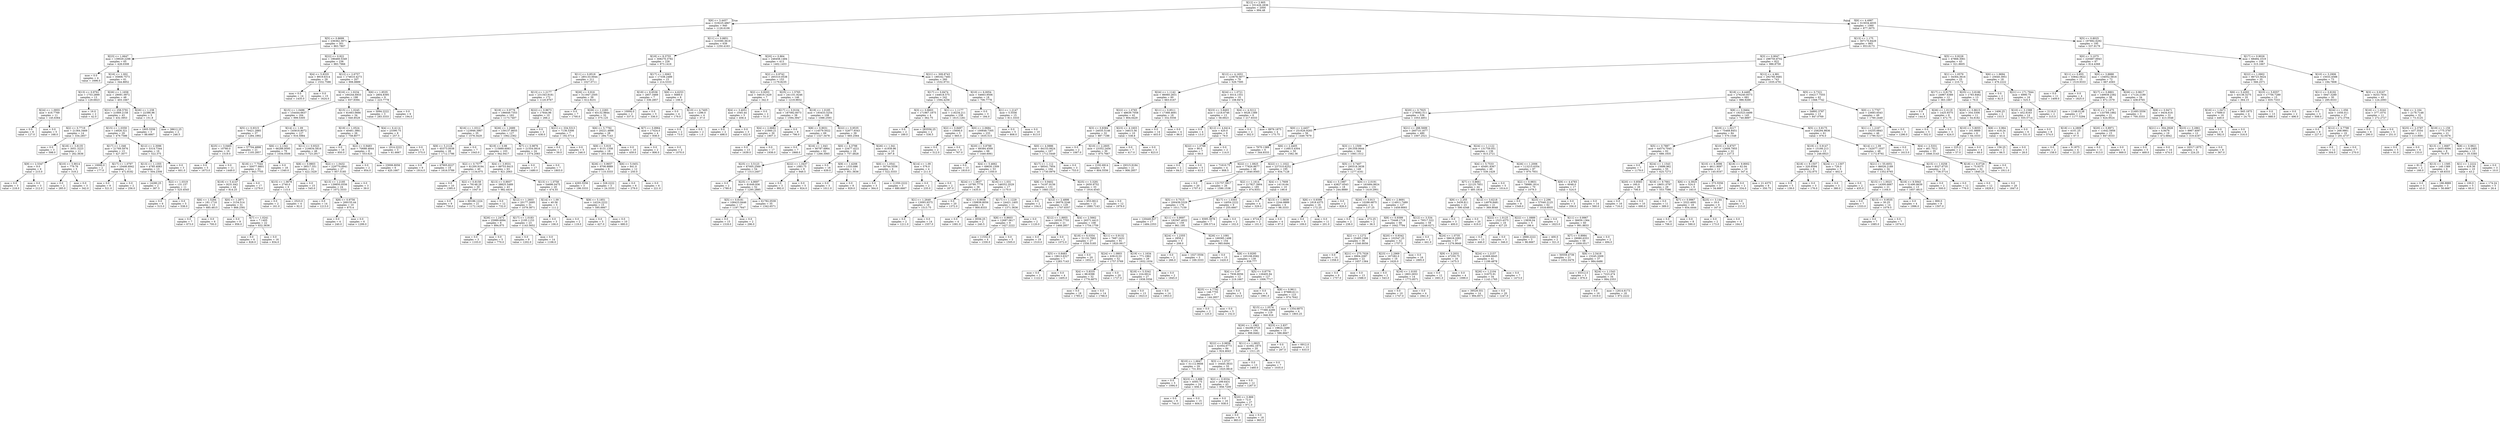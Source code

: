 digraph Tree {
node [shape=box] ;
0 [label="X[12] <= 2.905\nmse = 331426.2836\nsamples = 2000\nvalue = 994.48"] ;
1 [label="X[6] <= 3.4457\nmse = 319225.4867\nsamples = 940\nvalue = 1126.6106"] ;
0 -> 1 [labeldistance=2.5, labelangle=45, headlabel="True"] ;
2 [label="X[5] <= 0.8699\nmse = 236362.3971\nsamples = 301\nvalue = 863.7807"] ;
1 -> 2 ;
3 [label="X[23] <= 1.6647\nmse = 139029.2298\nsamples = 65\nvalue = 428.0308"] ;
2 -> 3 ;
4 [label="mse = 0.0\nsamples = 4\nvalue = 1696.0"] ;
3 -> 4 ;
5 [label="X[16] <= 1.002\nmse = 35806.7573\nsamples = 61\nvalue = 344.8852"] ;
3 -> 5 ;
6 [label="X[13] <= 0.9761\nmse = 1753.2899\nsamples = 13\nvalue = 129.6923"] ;
5 -> 6 ;
7 [label="X[24] <= 1.0955\nmse = 416.7769\nsamples = 11\nvalue = 145.6364"] ;
6 -> 7 ;
8 [label="mse = 0.0\nsamples = 6\nvalue = 127.0"] ;
7 -> 8 ;
9 [label="mse = 0.0\nsamples = 5\nvalue = 168.0"] ;
7 -> 9 ;
10 [label="mse = 16.0\nsamples = 2\nvalue = 42.0"] ;
6 -> 10 ;
11 [label="X[26] <= 1.1658\nmse = 29091.0972\nsamples = 48\nvalue = 403.1667"] ;
5 -> 11 ;
12 [label="X[21] <= 258.5781\nmse = 21669.2158\nsamples = 43\nvalue = 432.3953"] ;
11 -> 12 ;
13 [label="X[2] <= 0.7719\nmse = 21364.3469\nsamples = 14\nvalue = 334.2857"] ;
12 -> 13 ;
14 [label="mse = 0.0\nsamples = 3\nvalue = 598.0"] ;
13 -> 14 ;
15 [label="X[18] <= 3.8135\nmse = 3051.3223\nsamples = 11\nvalue = 262.3636"] ;
13 -> 15 ;
16 [label="X[9] <= 2.5347\nmse = 9.0\nsamples = 6\nvalue = 215.0"] ;
15 -> 16 ;
17 [label="mse = 0.0\nsamples = 3\nvalue = 218.0"] ;
16 -> 17 ;
18 [label="mse = 0.0\nsamples = 3\nvalue = 212.0"] ;
16 -> 18 ;
19 [label="X[10] <= 5.9014\nmse = 779.76\nsamples = 5\nvalue = 319.2"] ;
15 -> 19 ;
20 [label="mse = 0.0\nsamples = 2\nvalue = 285.0"] ;
19 -> 20 ;
21 [label="mse = 0.0\nsamples = 3\nvalue = 342.0"] ;
19 -> 21 ;
22 [label="X[15] <= 1.0359\nmse = 14926.321\nsamples = 29\nvalue = 479.7586"] ;
12 -> 22 ;
23 [label="X[17] <= 1.046\nmse = 21769.5976\nsamples = 13\nvalue = 427.3077"] ;
22 -> 23 ;
24 [label="mse = 10000.0\nsamples = 2\nvalue = 177.0"] ;
23 -> 24 ;
25 [label="X[17] <= 1.0797\nmse = 10446.6942\nsamples = 11\nvalue = 472.8182"] ;
23 -> 25 ;
26 [label="mse = 0.0\nsamples = 9\nvalue = 521.0"] ;
25 -> 26 ;
27 [label="mse = 0.0\nsamples = 2\nvalue = 256.0"] ;
25 -> 27 ;
28 [label="X[12] <= 2.3096\nmse = 5314.7344\nsamples = 16\nvalue = 522.375"] ;
22 -> 28 ;
29 [label="X[13] <= 1.1355\nmse = 4785.4083\nsamples = 13\nvalue = 504.2308"] ;
28 -> 29 ;
30 [label="mse = 14280.25\nsamples = 2\nvalue = 387.5"] ;
29 -> 30 ;
31 [label="X[2] <= 1.0319\nmse = 131.157\nsamples = 11\nvalue = 525.4545"] ;
29 -> 31 ;
32 [label="mse = 0.0\nsamples = 6\nvalue = 515.0"] ;
31 -> 32 ;
33 [label="mse = 0.0\nsamples = 5\nvalue = 538.0"] ;
31 -> 33 ;
34 [label="mse = 0.0\nsamples = 3\nvalue = 601.0"] ;
28 -> 34 ;
35 [label="X[26] <= 1.238\nmse = 22386.96\nsamples = 5\nvalue = 151.8"] ;
11 -> 35 ;
36 [label="mse = 1605.5556\nsamples = 3\nvalue = 88.6667"] ;
35 -> 36 ;
37 [label="mse = 38612.25\nsamples = 2\nvalue = 246.5"] ;
35 -> 37 ;
38 [label="X[22] <= 0.922\nmse = 196469.5349\nsamples = 236\nvalue = 983.7966"] ;
2 -> 38 ;
39 [label="X[4] <= 5.8335\nmse = 8919.6314\nsamples = 29\nvalue = 1532.7586"] ;
38 -> 39 ;
40 [label="mse = 0.0\nsamples = 14\nvalue = 1435.0"] ;
39 -> 40 ;
41 [label="mse = 0.0\nsamples = 15\nvalue = 1624.0"] ;
39 -> 41 ;
42 [label="X[12] <= 2.6757\nmse = 174610.4273\nsamples = 207\nvalue = 906.8889"] ;
38 -> 42 ;
43 [label="X[16] <= 1.0234\nmse = 160244.6933\nsamples = 198\nvalue = 937.9394"] ;
42 -> 43 ;
44 [label="X[15] <= 1.0496\nmse = 154444.6637\nsamples = 164\nvalue = 999.5305"] ;
43 -> 44 ;
45 [label="X[5] <= 0.9315\nmse = 79421.2885\nsamples = 37\nvalue = 1284.1892"] ;
44 -> 45 ;
46 [label="X[25] <= 3.0465\nmse = 10780.0\nsamples = 16\nvalue = 1519.0"] ;
45 -> 46 ;
47 [label="mse = 0.0\nsamples = 5\nvalue = 1673.0"] ;
46 -> 47 ;
48 [label="mse = 0.0\nsamples = 11\nvalue = 1449.0"] ;
46 -> 48 ;
49 [label="mse = 57704.4898\nsamples = 21\nvalue = 1105.2857"] ;
45 -> 49 ;
50 [label="X[14] <= 1.09\nmse = 145816.8072\nsamples = 127\nvalue = 916.5984"] ;
44 -> 50 ;
51 [label="X[6] <= 2.1341\nmse = 66288.9595\nsamples = 79\nvalue = 1034.0506"] ;
50 -> 51 ;
52 [label="X[18] <= 7.7544\nmse = 50077.9801\nsamples = 61\nvalue = 943.7705"] ;
51 -> 52 ;
53 [label="X[18] <= 5.4147\nmse = 9231.642\nsamples = 44\nvalue = 814.25"] ;
52 -> 53 ;
54 [label="X[6] <= 1.5284\nmse = 181.1716\nsamples = 13\nvalue = 685.4615"] ;
53 -> 54 ;
55 [label="mse = 0.0\nsamples = 7\nvalue = 673.0"] ;
54 -> 55 ;
56 [label="mse = 0.0\nsamples = 6\nvalue = 700.0"] ;
54 -> 56 ;
57 [label="X[0] <= 1.2871\nmse = 3154.514\nsamples = 31\nvalue = 868.2581"] ;
53 -> 57 ;
58 [label="mse = 0.0\nsamples = 9\nvalue = 956.0"] ;
57 -> 58 ;
59 [label="X[7] <= 1.0241\nmse = 7.1405\nsamples = 22\nvalue = 832.3636"] ;
57 -> 59 ;
60 [label="mse = 0.0\nsamples = 6\nvalue = 828.0"] ;
59 -> 60 ;
61 [label="mse = 0.0\nsamples = 16\nvalue = 834.0"] ;
59 -> 61 ;
62 [label="mse = 0.0\nsamples = 17\nvalue = 1279.0"] ;
52 -> 62 ;
63 [label="mse = 0.0\nsamples = 18\nvalue = 1340.0"] ;
51 -> 63 ;
64 [label="X[11] <= 0.9323\nmse = 216634.5816\nsamples = 48\nvalue = 723.2917"] ;
50 -> 64 ;
65 [label="X[8] <= 0.9803\nmse = 38517.551\nsamples = 21\nvalue = 422.1429"] ;
64 -> 65 ;
66 [label="X[15] <= 1.0678\nmse = 2740.0\nsamples = 6\nvalue = 115.0"] ;
65 -> 66 ;
67 [label="mse = 0.0\nsamples = 2\nvalue = 161.0"] ;
66 -> 67 ;
68 [label="mse = 2523.0\nsamples = 4\nvalue = 92.0"] ;
66 -> 68 ;
69 [label="mse = 0.0\nsamples = 15\nvalue = 545.0"] ;
65 -> 69 ;
70 [label="X[2] <= 1.0432\nmse = 229770.6941\nsamples = 27\nvalue = 957.5185"] ;
64 -> 70 ;
71 [label="X[13] <= 1.2185\nmse = 139850.0556\nsamples = 24\nvalue = 1072.3333"] ;
70 -> 71 ;
72 [label="mse = 0.0\nsamples = 14\nvalue = 1213.0"] ;
71 -> 72 ;
73 [label="X[8] <= 0.9756\nmse = 269155.44\nsamples = 10\nvalue = 875.4"] ;
71 -> 73 ;
74 [label="mse = 0.0\nsamples = 4\nvalue = 240.0"] ;
73 -> 74 ;
75 [label="mse = 0.0\nsamples = 6\nvalue = 1299.0"] ;
73 -> 75 ;
76 [label="mse = 0.0\nsamples = 3\nvalue = 39.0"] ;
70 -> 76 ;
77 [label="X[15] <= 1.0245\nmse = 81663.0666\nsamples = 34\nvalue = 640.8529"] ;
43 -> 77 ;
78 [label="X[19] <= 1.0524\nmse = 40461.3861\nsamples = 26\nvalue = 758.8077"] ;
77 -> 78 ;
79 [label="mse = 0.0\nsamples = 18\nvalue = 850.0"] ;
78 -> 79 ;
80 [label="X[2] <= 0.9483\nmse = 70688.4844\nsamples = 8\nvalue = 553.625"] ;
78 -> 80 ;
81 [label="mse = 0.0\nsamples = 2\nvalue = 954.0"] ;
80 -> 81 ;
82 [label="mse = 23006.8056\nsamples = 6\nvalue = 420.1667"] ;
80 -> 82 ;
83 [label="X[4] <= 6.4114\nmse = 23390.75\nsamples = 8\nvalue = 257.5"] ;
77 -> 83 ;
84 [label="mse = 1014.2222\nsamples = 3\nvalue = 61.6667"] ;
83 -> 84 ;
85 [label="mse = 0.0\nsamples = 5\nvalue = 375.0"] ;
83 -> 85 ;
86 [label="X[6] <= 1.8535\nmse = 2804.8395\nsamples = 9\nvalue = 223.7778"] ;
42 -> 86 ;
87 [label="mse = 3094.2222\nsamples = 3\nvalue = 283.3333"] ;
86 -> 87 ;
88 [label="mse = 0.0\nsamples = 6\nvalue = 194.0"] ;
86 -> 88 ;
89 [label="X[11] <= 0.8851\nmse = 310390.3619\nsamples = 639\nvalue = 1250.4163"] ;
1 -> 89 ;
90 [label="X[18] <= 8.3755\nmse = 308270.3782\nsamples = 226\nvalue = 973.1416"] ;
89 -> 90 ;
91 [label="X[11] <= 0.8518\nmse = 285133.0044\nsamples = 211\nvalue = 1027.0711"] ;
90 -> 91 ;
92 [label="X[13] <= 1.2177\nmse = 231343.9181\nsamples = 172\nvalue = 1120.9767"] ;
91 -> 92 ;
93 [label="X[19] <= 0.9776\nmse = 196649.7353\nsamples = 162\nvalue = 1173.7407"] ;
92 -> 93 ;
94 [label="X[16] <= 1.0312\nmse = 123946.3967\nsamples = 35\nvalue = 1578.3429"] ;
93 -> 94 ;
95 [label="X[9] <= 5.2124\nmse = 65373.0038\nsamples = 28\nvalue = 1712.1786"] ;
94 -> 95 ;
96 [label="mse = 0.0\nsamples = 9\nvalue = 1914.0"] ;
95 -> 96 ;
97 [label="mse = 67905.8227\nsamples = 19\nvalue = 1616.5789"] ;
95 -> 97 ;
98 [label="mse = 0.0\nsamples = 7\nvalue = 1043.0"] ;
94 -> 98 ;
99 [label="X[26] <= 1.2689\nmse = 159137.8655\nsamples = 127\nvalue = 1062.2362"] ;
93 -> 99 ;
100 [label="X[19] <= 0.98\nmse = 115889.6083\nsamples = 103\nvalue = 942.9417"] ;
99 -> 100 ;
101 [label="X[2] <= 0.7577\nmse = 81200.9194\nsamples = 40\nvalue = 1134.675"] ;
100 -> 101 ;
102 [label="mse = 0.0\nsamples = 10\nvalue = 1395.0"] ;
101 -> 102 ;
103 [label="X[2] <= 0.8158\nmse = 78148.29\nsamples = 30\nvalue = 1047.9"] ;
101 -> 103 ;
104 [label="mse = 0.0\nsamples = 9\nvalue = 758.0"] ;
103 -> 104 ;
105 [label="mse = 60186.1224\nsamples = 21\nvalue = 1172.1429"] ;
103 -> 105 ;
106 [label="X[4] <= 3.9531\nmse = 99753.9415\nsamples = 63\nvalue = 821.2063"] ;
100 -> 106 ;
107 [label="X[13] <= 0.8937\nmse = 38825.5489\nsamples = 43\nvalue = 982.4419"] ;
106 -> 107 ;
108 [label="mse = 0.0\nsamples = 12\nvalue = 732.0"] ;
107 -> 108 ;
109 [label="X[12] <= 1.2603\nmse = 20177.2695\nsamples = 31\nvalue = 1079.3871"] ;
107 -> 109 ;
110 [label="X[26] <= 1.2472\nmse = 25989.6094\nsamples = 8\nvalue = 894.875"] ;
109 -> 110 ;
111 [label="mse = 0.0\nsamples = 3\nvalue = 1103.0"] ;
110 -> 111 ;
112 [label="mse = 0.0\nsamples = 5\nvalue = 770.0"] ;
110 -> 112 ;
113 [label="X[17] <= 1.0183\nmse = 2195.1153\nsamples = 23\nvalue = 1143.5652"] ;
109 -> 113 ;
114 [label="mse = 0.0\nsamples = 9\nvalue = 1202.0"] ;
113 -> 114 ;
115 [label="mse = 0.0\nsamples = 14\nvalue = 1106.0"] ;
113 -> 115 ;
116 [label="X[13] <= 1.0758\nmse = 54686.0475\nsamples = 20\nvalue = 474.55"] ;
106 -> 116 ;
117 [label="X[14] <= 1.09\nmse = 40.56\nsamples = 5\nvalue = 111.2"] ;
116 -> 117 ;
118 [label="mse = 0.0\nsamples = 3\nvalue = 106.0"] ;
117 -> 118 ;
119 [label="mse = 0.0\nsamples = 2\nvalue = 119.0"] ;
117 -> 119 ;
120 [label="X[9] <= 5.1851\nmse = 14224.2222\nsamples = 15\nvalue = 595.6667"] ;
116 -> 120 ;
121 [label="mse = 0.0\nsamples = 5\nvalue = 427.0"] ;
120 -> 121 ;
122 [label="mse = 0.0\nsamples = 10\nvalue = 680.0"] ;
120 -> 122 ;
123 [label="X[7] <= 0.9876\nmse = 21554.0816\nsamples = 24\nvalue = 1574.2083"] ;
99 -> 123 ;
124 [label="mse = 0.0\nsamples = 17\nvalue = 1480.0"] ;
123 -> 124 ;
125 [label="mse = 0.0\nsamples = 7\nvalue = 1803.0"] ;
123 -> 125 ;
126 [label="X[22] <= 0.9673\nmse = 17644.96\nsamples = 10\nvalue = 266.2"] ;
92 -> 126 ;
127 [label="mse = 0.0\nsamples = 3\nvalue = 438.0"] ;
126 -> 127 ;
128 [label="X[21] <= 334.5313\nmse = 7136.5306\nsamples = 7\nvalue = 192.5714"] ;
126 -> 128 ;
129 [label="mse = 0.0\nsamples = 2\nvalue = 59.0"] ;
128 -> 129 ;
130 [label="mse = 0.0\nsamples = 5\nvalue = 246.0"] ;
128 -> 130 ;
131 [label="X[26] <= 0.916\nmse = 311947.2505\nsamples = 39\nvalue = 612.9231"] ;
91 -> 131 ;
132 [label="mse = 0.0\nsamples = 7\nvalue = 1700.0"] ;
131 -> 132 ;
133 [label="X[26] <= 1.2283\nmse = 65132.9844\nsamples = 32\nvalue = 375.125"] ;
131 -> 133 ;
134 [label="X[6] <= 5.7792\nmse = 20221.4898\nsamples = 28\nvalue = 294.7143"] ;
133 -> 134 ;
135 [label="X[9] <= 5.919\nmse = 8131.1358\nsamples = 18\nvalue = 203.4444"] ;
134 -> 135 ;
136 [label="X[26] <= 0.9657\nmse = 9706.8889\nsamples = 6\nvalue = 110.3333"] ;
135 -> 136 ;
137 [label="mse = 4293.5556\nsamples = 3\nvalue = 196.3333"] ;
136 -> 137 ;
138 [label="mse = 328.2222\nsamples = 3\nvalue = 24.3333"] ;
136 -> 138 ;
139 [label="X[6] <= 5.0451\nmse = 841.0\nsamples = 12\nvalue = 250.0"] ;
135 -> 139 ;
140 [label="mse = 0.0\nsamples = 6\nvalue = 279.0"] ;
139 -> 140 ;
141 [label="mse = 0.0\nsamples = 6\nvalue = 221.0"] ;
139 -> 141 ;
142 [label="mse = 0.0\nsamples = 10\nvalue = 459.0"] ;
134 -> 142 ;
143 [label="X[7] <= 0.8964\nmse = 17424.0\nsamples = 4\nvalue = 938.0"] ;
133 -> 143 ;
144 [label="mse = 0.0\nsamples = 2\nvalue = 806.0"] ;
143 -> 144 ;
145 [label="mse = 0.0\nsamples = 2\nvalue = 1070.0"] ;
143 -> 145 ;
146 [label="X[17] <= 1.0063\nmse = 17338.2489\nsamples = 15\nvalue = 214.5333"] ;
90 -> 146 ;
147 [label="X[18] <= 8.6536\nmse = 2857.3469\nsamples = 7\nvalue = 336.2857"] ;
146 -> 147 ;
148 [label="mse = 10000.0\nsamples = 2\nvalue = 337.0"] ;
147 -> 148 ;
149 [label="mse = 0.0\nsamples = 5\nvalue = 336.0"] ;
147 -> 149 ;
150 [label="X[6] <= 4.6253\nmse = 5689.0\nsamples = 8\nvalue = 108.0"] ;
146 -> 150 ;
151 [label="mse = 0.0\nsamples = 4\nvalue = 179.0"] ;
150 -> 151 ;
152 [label="X[10] <= 4.7405\nmse = 1296.0\nsamples = 4\nvalue = 37.0"] ;
150 -> 152 ;
153 [label="mse = 0.0\nsamples = 2\nvalue = 73.0"] ;
152 -> 153 ;
154 [label="mse = 0.0\nsamples = 2\nvalue = 1.0"] ;
152 -> 154 ;
155 [label="X[20] <= 0.864\nmse = 246458.1484\nsamples = 413\nvalue = 1402.1453"] ;
89 -> 155 ;
156 [label="X[2] <= 0.9742\nmse = 265310.0538\nsamples = 153\nvalue = 1179.8235"] ;
155 -> 156 ;
157 [label="X[2] <= 0.9203\nmse = 34619.1429\nsamples = 7\nvalue = 342.0"] ;
156 -> 157 ;
158 [label="X[4] <= 3.4051\nmse = 1045.44\nsamples = 5\nvalue = 458.4"] ;
157 -> 158 ;
159 [label="mse = 0.0\nsamples = 2\nvalue = 498.0"] ;
158 -> 159 ;
160 [label="mse = 0.0\nsamples = 3\nvalue = 432.0"] ;
158 -> 160 ;
161 [label="mse = 0.0\nsamples = 2\nvalue = 51.0"] ;
157 -> 161 ;
162 [label="X[25] <= 1.5765\nmse = 241101.9246\nsamples = 146\nvalue = 1219.9932"] ;
156 -> 162 ;
163 [label="X[17] <= 0.9104\nmse = 187082.6073\nsamples = 38\nvalue = 1594.3947"] ;
162 -> 163 ;
164 [label="X[4] <= 2.6682\nmse = 21660.21\nsamples = 30\nvalue = 1807.3"] ;
163 -> 164 ;
165 [label="mse = 0.0\nsamples = 13\nvalue = 1639.0"] ;
164 -> 165 ;
166 [label="mse = 0.0\nsamples = 17\nvalue = 1936.0"] ;
164 -> 166 ;
167 [label="mse = 0.0\nsamples = 8\nvalue = 796.0"] ;
163 -> 167 ;
168 [label="X[19] <= 1.0185\nmse = 193433.5254\nsamples = 108\nvalue = 1088.2593"] ;
162 -> 168 ;
169 [label="X[8] <= 0.9031\nmse = 114579.5022\nsamples = 69\nvalue = 1327.3478"] ;
168 -> 169 ;
170 [label="mse = 0.0\nsamples = 7\nvalue = 1868.0"] ;
169 -> 170 ;
171 [label="X[16] <= 1.043\nmse = 90787.6964\nsamples = 62\nvalue = 1266.3065"] ;
169 -> 171 ;
172 [label="X[25] <= 3.5123\nmse = 87005.2569\nsamples = 54\nvalue = 1313.2407"] ;
171 -> 172 ;
173 [label="mse = 0.0\nsamples = 2\nvalue = 1780.0"] ;
172 -> 173 ;
174 [label="X[25] <= 4.8697\nmse = 81649.936\nsamples = 52\nvalue = 1295.2885"] ;
172 -> 174 ;
175 [label="X[5] <= 0.8181\nmse = 108423.9446\nsamples = 17\nvalue = 1197.7647"] ;
174 -> 175 ;
176 [label="mse = 0.0\nsamples = 15\nvalue = 1318.0"] ;
175 -> 176 ;
177 [label="mse = 0.0\nsamples = 2\nvalue = 296.0"] ;
175 -> 177 ;
178 [label="mse = 61782.0539\nsamples = 35\nvalue = 1342.6571"] ;
174 -> 178 ;
179 [label="X[22] <= 1.0437\nmse = 1083.75\nsamples = 8\nvalue = 949.5"] ;
171 -> 179 ;
180 [label="mse = 0.0\nsamples = 3\nvalue = 992.0"] ;
179 -> 180 ;
181 [label="mse = 0.0\nsamples = 5\nvalue = 924.0"] ;
179 -> 181 ;
182 [label="X[22] <= 0.9535\nmse = 52877.9343\nsamples = 39\nvalue = 665.2564"] ;
168 -> 182 ;
183 [label="X[0] <= 4.3798\nmse = 23477.4221\nsamples = 29\nvalue = 757.4828"] ;
182 -> 183 ;
184 [label="mse = 0.0\nsamples = 18\nvalue = 639.0"] ;
183 -> 184 ;
185 [label="X[9] <= 1.4208\nmse = 1333.686\nsamples = 11\nvalue = 951.3636"] ;
183 -> 185 ;
186 [label="mse = 0.0\nsamples = 3\nvalue = 1011.0"] ;
185 -> 186 ;
187 [label="mse = 0.0\nsamples = 8\nvalue = 929.0"] ;
185 -> 187 ;
188 [label="X[26] <= 1.041\nmse = 41939.96\nsamples = 10\nvalue = 397.8"] ;
182 -> 188 ;
189 [label="X[0] <= 1.0541\nmse = 30744.5556\nsamples = 6\nvalue = 522.3333"] ;
188 -> 189 ;
190 [label="mse = 0.0\nsamples = 3\nvalue = 364.0"] ;
189 -> 190 ;
191 [label="mse = 11350.2222\nsamples = 3\nvalue = 680.6667"] ;
189 -> 191 ;
192 [label="X[14] <= 1.09\nmse = 576.0\nsamples = 4\nvalue = 211.0"] ;
188 -> 192 ;
193 [label="mse = 0.0\nsamples = 2\nvalue = 235.0"] ;
192 -> 193 ;
194 [label="mse = 0.0\nsamples = 2\nvalue = 187.0"] ;
192 -> 194 ;
195 [label="X[21] <= 309.8743\nmse = 189162.7493\nsamples = 260\nvalue = 1532.9731"] ;
155 -> 195 ;
196 [label="X[17] <= 0.8474\nmse = 144618.575\nsamples = 242\nvalue = 1594.4256"] ;
195 -> 196 ;
197 [label="X[3] <= 0.8603\nmse = 171967.1875\nsamples = 4\nvalue = 362.75"] ;
196 -> 197 ;
198 [label="mse = 0.0\nsamples = 2\nvalue = 189.0"] ;
197 -> 198 ;
199 [label="mse = 283556.25\nsamples = 2\nvalue = 536.5"] ;
197 -> 199 ;
200 [label="X[1] <= 1.1177\nmse = 118234.211\nsamples = 238\nvalue = 1615.1261"] ;
196 -> 200 ;
201 [label="X[2] <= 0.8497\nmse = 15606.0\nsamples = 5\nvalue = 665.0"] ;
200 -> 201 ;
202 [label="mse = 0.0\nsamples = 2\nvalue = 512.0"] ;
201 -> 202 ;
203 [label="mse = 0.0\nsamples = 3\nvalue = 767.0"] ;
201 -> 203 ;
204 [label="X[0] <= 2.0684\nmse = 100648.7305\nsamples = 233\nvalue = 1635.515"] ;
200 -> 204 ;
205 [label="X[20] <= 0.8788\nmse = 89384.4509\nsamples = 66\nvalue = 1440.6061"] ;
204 -> 205 ;
206 [label="mse = 0.0\nsamples = 13\nvalue = 1810.0"] ;
205 -> 206 ;
207 [label="X[4] <= 5.4662\nmse = 69630.1509\nsamples = 53\nvalue = 1350.0"] ;
205 -> 207 ;
208 [label="X[24] <= 1.0837\nmse = 10780.7778\nsamples = 36\nvalue = 1435.0"] ;
207 -> 208 ;
209 [label="X[1] <= 1.2649\nmse = 13093.9375\nsamples = 16\nvalue = 1513.75"] ;
208 -> 209 ;
210 [label="mse = 0.0\nsamples = 2\nvalue = 1211.0"] ;
209 -> 210 ;
211 [label="mse = 0.0\nsamples = 14\nvalue = 1557.0"] ;
209 -> 211 ;
212 [label="mse = 0.0\nsamples = 20\nvalue = 1372.0"] ;
208 -> 212 ;
213 [label="X[16] <= 1.031\nmse = 146552.3529\nsamples = 17\nvalue = 1170.0"] ;
207 -> 213 ;
214 [label="X[3] <= 0.9936\nmse = 159838.8056\nsamples = 6\nvalue = 800.8333"] ;
213 -> 214 ;
215 [label="mse = 0.0\nsamples = 4\nvalue = 1081.0"] ;
214 -> 215 ;
216 [label="mse = 8556.25\nsamples = 2\nvalue = 240.5"] ;
214 -> 216 ;
217 [label="X[17] <= 1.1229\nmse = 24421.1405\nsamples = 11\nvalue = 1371.3636"] ;
213 -> 217 ;
218 [label="X[8] <= 0.9603\nmse = 12687.0617\nsamples = 9\nvalue = 1427.2222"] ;
217 -> 218 ;
219 [label="mse = 11532.0\nsamples = 4\nvalue = 1330.0"] ;
218 -> 219 ;
220 [label="mse = 0.0\nsamples = 5\nvalue = 1505.0"] ;
218 -> 220 ;
221 [label="mse = 0.0\nsamples = 2\nvalue = 1120.0"] ;
217 -> 221 ;
222 [label="X[0] <= 4.0886\nmse = 84153.0624\nsamples = 167\nvalue = 1712.5449"] ;
204 -> 222 ;
223 [label="X[17] <= 1.112\nmse = 68541.7954\nsamples = 164\nvalue = 1730.0976"] ;
222 -> 223 ;
224 [label="X[8] <= 0.9402\nmse = 74187.9156\nsamples = 131\nvalue = 1683.1527"] ;
223 -> 224 ;
225 [label="mse = 0.0\nsamples = 2\nvalue = 104.0"] ;
224 -> 225 ;
226 [label="X[12] <= 2.4898\nmse = 36076.3246\nsamples = 129\nvalue = 1707.6357"] ;
224 -> 226 ;
227 [label="X[12] <= 1.8955\nmse = 16530.7755\nsamples = 21\nvalue = 1468.2857"] ;
226 -> 227 ;
228 [label="mse = 0.0\nsamples = 19\nvalue = 1510.0"] ;
227 -> 228 ;
229 [label="mse = 0.0\nsamples = 2\nvalue = 1072.0"] ;
227 -> 229 ;
230 [label="X[4] <= 2.5662\nmse = 26571.4413\nsamples = 108\nvalue = 1754.1759"] ;
226 -> 230 ;
231 [label="X[18] <= 6.0354\nmse = 31132.7682\nsamples = 27\nvalue = 1556.5185"] ;
230 -> 231 ;
232 [label="X[5] <= 0.8483\nmse = 19613.6327\nsamples = 7\nvalue = 1283.7143"] ;
231 -> 232 ;
233 [label="mse = 0.0\nsamples = 3\nvalue = 1122.0"] ;
232 -> 233 ;
234 [label="mse = 0.0\nsamples = 4\nvalue = 1405.0"] ;
232 -> 234 ;
235 [label="mse = 0.0\nsamples = 20\nvalue = 1652.0"] ;
231 -> 235 ;
236 [label="X[11] <= 0.9132\nmse = 7687.2431\nsamples = 81\nvalue = 1820.0617"] ;
230 -> 236 ;
237 [label="X[24] <= 1.0803\nmse = 639.0133\nsamples = 52\nvalue = 1757.5769"] ;
236 -> 237 ;
238 [label="X[4] <= 5.8335\nmse = 88.8398\nsamples = 32\nvalue = 1776.6875"] ;
237 -> 238 ;
239 [label="mse = 0.0\nsamples = 18\nvalue = 1785.0"] ;
238 -> 239 ;
240 [label="mse = 0.0\nsamples = 14\nvalue = 1766.0"] ;
238 -> 240 ;
241 [label="mse = 0.0\nsamples = 20\nvalue = 1727.0"] ;
237 -> 241 ;
242 [label="X[19] <= 1.1634\nmse = 771.1962\nsamples = 29\nvalue = 1932.1034"] ;
236 -> 242 ;
243 [label="X[18] <= 5.5342\nmse = 224.6914\nsamples = 27\nvalue = 1938.5556"] ;
242 -> 243 ;
244 [label="mse = 0.0\nsamples = 13\nvalue = 1923.0"] ;
243 -> 244 ;
245 [label="mse = 0.0\nsamples = 14\nvalue = 1953.0"] ;
243 -> 245 ;
246 [label="mse = 0.0\nsamples = 2\nvalue = 1845.0"] ;
242 -> 246 ;
247 [label="X[25] <= 3.3281\nmse = 2650.9752\nsamples = 33\nvalue = 1916.4545"] ;
223 -> 247 ;
248 [label="mse = 653.0612\nsamples = 21\nvalue = 1880.7143"] ;
247 -> 248 ;
249 [label="mse = 0.0\nsamples = 12\nvalue = 1979.0"] ;
247 -> 249 ;
250 [label="mse = 0.0\nsamples = 3\nvalue = 753.0"] ;
222 -> 250 ;
251 [label="X[10] <= 6.0054\nmse = 54663.9506\nsamples = 18\nvalue = 706.7778"] ;
195 -> 251 ;
252 [label="mse = 0.0\nsamples = 3\nvalue = 184.0"] ;
251 -> 252 ;
253 [label="X[1] <= 1.2147\nmse = 5.5556\nsamples = 15\nvalue = 811.3333"] ;
251 -> 253 ;
254 [label="mse = 0.0\nsamples = 5\nvalue = 808.0"] ;
253 -> 254 ;
255 [label="mse = 0.0\nsamples = 10\nvalue = 813.0"] ;
253 -> 255 ;
256 [label="X[6] <= 4.4987\nmse = 313034.4035\nsamples = 1060\nvalue = 877.3075"] ;
0 -> 256 [labeldistance=2.5, labelangle=-45, headlabel="False"] ;
257 [label="X[13] <= 1.175\nmse = 307170.8429\nsamples = 865\nvalue = 953.8173"] ;
256 -> 257 ;
258 [label="X[3] <= 0.9047\nmse = 298750.8702\nsamples = 822\nvalue = 986.8759"] ;
257 -> 258 ;
259 [label="X[12] <= 4.1653\nmse = 123678.5877\nsamples = 79\nvalue = 529.7595"] ;
258 -> 259 ;
260 [label="X[24] <= 1.1142\nmse = 86060.2831\nsamples = 60\nvalue = 663.0167"] ;
259 -> 260 ;
261 [label="X[22] <= 1.0765\nmse = 48639.7058\nsamples = 42\nvalue = 804.6429"] ;
260 -> 261 ;
262 [label="X[3] <= 0.8384\nmse = 24035.5146\nsamples = 32\nvalue = 887.7188"] ;
261 -> 262 ;
263 [label="mse = 0.0\nsamples = 2\nvalue = 1067.0"] ;
262 -> 263 ;
264 [label="X[10] <= 2.2605\nmse = 23352.2456\nsamples = 30\nvalue = 875.7667"] ;
262 -> 264 ;
265 [label="mse = 2192.6914\nsamples = 9\nvalue = 804.5556"] ;
264 -> 265 ;
266 [label="mse = 29315.9184\nsamples = 21\nvalue = 906.2857"] ;
264 -> 266 ;
267 [label="X[23] <= 4.1603\nmse = 34615.56\nsamples = 10\nvalue = 538.8"] ;
261 -> 267 ;
268 [label="mse = 0.0\nsamples = 7\nvalue = 417.0"] ;
267 -> 268 ;
269 [label="mse = 0.0\nsamples = 3\nvalue = 823.0"] ;
267 -> 269 ;
270 [label="X[11] <= 0.8511\nmse = 17368.4691\nsamples = 18\nvalue = 332.5556"] ;
260 -> 270 ;
271 [label="mse = 0.0\nsamples = 14\nvalue = 403.0"] ;
270 -> 271 ;
272 [label="mse = 0.0\nsamples = 4\nvalue = 86.0"] ;
270 -> 272 ;
273 [label="X[24] <= 1.0721\nmse = 9314.1551\nsamples = 19\nvalue = 108.9474"] ;
259 -> 273 ;
274 [label="X[23] <= 3.8493\nmse = 1218.6746\nsamples = 13\nvalue = 58.6923"] ;
273 -> 274 ;
275 [label="mse = 0.0\nsamples = 4\nvalue = 13.0"] ;
274 -> 275 ;
276 [label="X[12] <= 4.6414\nmse = 420.0\nsamples = 9\nvalue = 79.0"] ;
274 -> 276 ;
277 [label="X[22] <= 1.0768\nmse = 90.0\nsamples = 7\nvalue = 69.0"] ;
276 -> 277 ;
278 [label="mse = 0.0\nsamples = 2\nvalue = 84.0"] ;
277 -> 278 ;
279 [label="mse = 0.0\nsamples = 5\nvalue = 63.0"] ;
277 -> 279 ;
280 [label="mse = 0.0\nsamples = 2\nvalue = 114.0"] ;
276 -> 280 ;
281 [label="X[4] <= 4.3212\nmse = 9526.1389\nsamples = 6\nvalue = 217.8333"] ;
273 -> 281 ;
282 [label="mse = 0.0\nsamples = 2\nvalue = 302.0"] ;
281 -> 282 ;
283 [label="mse = 8976.1875\nsamples = 4\nvalue = 175.75"] ;
281 -> 283 ;
284 [label="X[12] <= 4.981\nmse = 292785.9481\nsamples = 743\nvalue = 1035.4791"] ;
258 -> 284 ;
285 [label="X[18] <= 8.4485\nmse = 276240.9373\nsamples = 681\nvalue = 986.9266"] ;
284 -> 285 ;
286 [label="X[20] <= 0.7925\nmse = 278082.511\nsamples = 536\nvalue = 1053.4851"] ;
285 -> 286 ;
287 [label="X[0] <= 2.4457\nmse = 251626.9283\nsamples = 56\nvalue = 1449.7679"] ;
286 -> 287 ;
288 [label="mse = 7670.1389\nsamples = 6\nvalue = 344.8333"] ;
287 -> 288 ;
289 [label="X[6] <= 2.4405\nmse = 116815.4304\nsamples = 50\nvalue = 1582.36"] ;
287 -> 289 ;
290 [label="mse = 71610.75\nsamples = 4\nvalue = 908.5"] ;
289 -> 290 ;
291 [label="X[22] <= 1.0825\nmse = 77826.8677\nsamples = 46\nvalue = 1640.9565"] ;
289 -> 291 ;
292 [label="mse = 0.0\nsamples = 20\nvalue = 1707.0"] ;
291 -> 292 ;
293 [label="mse = 131757.5917\nsamples = 26\nvalue = 1590.1538"] ;
291 -> 293 ;
294 [label="X[21] <= 288.5699\nmse = 260710.1677\nsamples = 480\nvalue = 1007.2521"] ;
286 -> 294 ;
295 [label="X[3] <= 1.1509\nmse = 291359.0644\nsamples = 344\nvalue = 1083.1512"] ;
294 -> 295 ;
296 [label="X[22] <= 1.1022\nmse = 237310.6252\nsamples = 195\nvalue = 934.7128"] ;
295 -> 296 ;
297 [label="X[2] <= 1.1614\nmse = 217827.3904\nsamples = 185\nvalue = 974.9351"] ;
296 -> 297 ;
298 [label="X[5] <= 0.7515\nmse = 200439.5329\nsamples = 176\nvalue = 1011.7159"] ;
297 -> 298 ;
299 [label="mse = 120449.827\nsamples = 17\nvalue = 1484.2353"] ;
298 -> 299 ;
300 [label="X[11] <= 0.8697\nmse = 182567.4022\nsamples = 159\nvalue = 961.195"] ;
298 -> 300 ;
301 [label="X[24] <= 1.2355\nmse = 2859.2\nsamples = 5\nvalue = 208.0"] ;
300 -> 301 ;
302 [label="mse = 0.0\nsamples = 2\nvalue = 266.0"] ;
301 -> 302 ;
303 [label="mse = 1027.5556\nsamples = 3\nvalue = 169.3333"] ;
301 -> 303 ;
304 [label="X[26] <= 1.1081\nmse = 169385.1498\nsamples = 154\nvalue = 985.6494"] ;
300 -> 304 ;
305 [label="mse = 0.0\nsamples = 15\nvalue = 1420.0"] ;
304 -> 305 ;
306 [label="X[8] <= 0.9295\nmse = 165108.0582\nsamples = 139\nvalue = 938.777"] ;
304 -> 306 ;
307 [label="X[4] <= 3.97\nmse = 7936.8056\nsamples = 12\nvalue = 219.1667"] ;
306 -> 307 ;
308 [label="X[25] <= 4.7792\nmse = 148.7755\nsamples = 7\nvalue = 144.2857"] ;
307 -> 308 ;
309 [label="mse = 0.0\nsamples = 2\nvalue = 125.0"] ;
308 -> 309 ;
310 [label="mse = 0.0\nsamples = 5\nvalue = 152.0"] ;
308 -> 310 ;
311 [label="mse = 0.0\nsamples = 5\nvalue = 324.0"] ;
307 -> 311 ;
312 [label="X[5] <= 0.8776\nmse = 126405.94\nsamples = 127\nvalue = 1006.7717"] ;
306 -> 312 ;
313 [label="mse = 0.0\nsamples = 4\nvalue = 1991.0"] ;
312 -> 313 ;
314 [label="X[8] <= 0.9611\nmse = 97989.6111\nsamples = 123\nvalue = 974.7642"] ;
312 -> 314 ;
315 [label="X[15] <= 1.0574\nmse = 77390.4299\nsamples = 119\nvalue = 946.916"] ;
314 -> 315 ;
316 [label="X[26] <= 1.1963\nmse = 64299.0725\nsamples = 104\nvalue = 998.8462"] ;
315 -> 316 ;
317 [label="X[22] <= 0.9858\nmse = 41054.6773\nsamples = 84\nvalue = 924.4643"] ;
316 -> 317 ;
318 [label="X[10] <= 1.6647\nmse = 31112.9608\nsamples = 29\nvalue = 731.931"] ;
317 -> 318 ;
319 [label="mse = 0.0\nsamples = 5\nvalue = 1094.0"] ;
318 -> 319 ;
320 [label="X[23] <= 3.888\nmse = 4593.75\nsamples = 24\nvalue = 656.5"] ;
318 -> 320 ;
321 [label="mse = 0.0\nsamples = 9\nvalue = 744.0"] ;
320 -> 321 ;
322 [label="mse = 0.0\nsamples = 15\nvalue = 604.0"] ;
320 -> 322 ;
323 [label="X[3] <= 1.0727\nmse = 16445.3633\nsamples = 55\nvalue = 1025.9818"] ;
317 -> 323 ;
324 [label="X[2] <= 0.9334\nmse = 299.6431\nsamples = 43\nvalue = 958.7209"] ;
323 -> 324 ;
325 [label="mse = 0.0\nsamples = 16\nvalue = 938.0"] ;
324 -> 325 ;
326 [label="X[20] <= 0.869\nmse = 72.0\nsamples = 27\nvalue = 971.0"] ;
324 -> 326 ;
327 [label="mse = 0.0\nsamples = 9\nvalue = 983.0"] ;
326 -> 327 ;
328 [label="mse = 0.0\nsamples = 18\nvalue = 965.0"] ;
326 -> 328 ;
329 [label="mse = 0.0\nsamples = 12\nvalue = 1267.0"] ;
323 -> 329 ;
330 [label="X[11] <= 1.0825\nmse = 41092.1875\nsamples = 20\nvalue = 1311.25"] ;
316 -> 330 ;
331 [label="mse = 0.0\nsamples = 13\nvalue = 1460.0"] ;
330 -> 331 ;
332 [label="mse = 0.0\nsamples = 7\nvalue = 1035.0"] ;
330 -> 332 ;
333 [label="X[23] <= 2.837\nmse = 19824.2489\nsamples = 15\nvalue = 586.8667"] ;
315 -> 333 ;
334 [label="mse = 0.0\nsamples = 2\nvalue = 287.0"] ;
333 -> 334 ;
335 [label="mse = 6912.0\nsamples = 13\nvalue = 633.0"] ;
333 -> 335 ;
336 [label="mse = 1354.6875\nsamples = 4\nvalue = 1803.25"] ;
314 -> 336 ;
337 [label="X[17] <= 1.0303\nmse = 14054.2222\nsamples = 9\nvalue = 255.6667"] ;
297 -> 337 ;
338 [label="mse = 9395.3878\nsamples = 7\nvalue = 299.5714"] ;
337 -> 338 ;
339 [label="mse = 0.0\nsamples = 2\nvalue = 102.0"] ;
337 -> 339 ;
340 [label="X[4] <= 1.7609\nmse = 14116.64\nsamples = 10\nvalue = 190.6"] ;
296 -> 340 ;
341 [label="mse = 0.0\nsamples = 4\nvalue = 329.0"] ;
340 -> 341 ;
342 [label="X[13] <= 1.0839\nmse = 2244.8889\nsamples = 6\nvalue = 98.3333"] ;
340 -> 342 ;
343 [label="mse = 6724.0\nsamples = 2\nvalue = 101.0"] ;
342 -> 343 ;
344 [label="mse = 0.0\nsamples = 4\nvalue = 97.0"] ;
342 -> 344 ;
345 [label="X[5] <= 0.7407\nmse = 295518.3638\nsamples = 149\nvalue = 1277.4161"] ;
295 -> 345 ;
346 [label="X[4] <= 5.1987\nmse = 43827.6543\nsamples = 18\nvalue = 244.8889"] ;
345 -> 346 ;
347 [label="X[8] <= 0.9399\nmse = 1818.4375\nsamples = 16\nvalue = 172.25"] ;
346 -> 347 ;
348 [label="mse = 0.0\nsamples = 5\nvalue = 109.0"] ;
347 -> 348 ;
349 [label="mse = 0.0\nsamples = 11\nvalue = 201.0"] ;
347 -> 349 ;
350 [label="mse = 0.0\nsamples = 2\nvalue = 826.0"] ;
346 -> 350 ;
351 [label="X[0] <= 2.0191\nmse = 163484.8624\nsamples = 131\nvalue = 1419.2901"] ;
345 -> 351 ;
352 [label="X[20] <= 0.913\nmse = 10286.6875\nsamples = 4\nvalue = 137.25"] ;
351 -> 352 ;
353 [label="mse = 0.0\nsamples = 2\nvalue = 238.0"] ;
352 -> 353 ;
354 [label="mse = 272.25\nsamples = 2\nvalue = 36.5"] ;
352 -> 354 ;
355 [label="X[0] <= 2.8691\nmse = 114911.7489\nsamples = 127\nvalue = 1459.6693"] ;
351 -> 355 ;
356 [label="X[8] <= 0.9399\nmse = 73448.1719\nsamples = 68\nvalue = 1642.7794"] ;
355 -> 356 ;
357 [label="X[2] <= 1.1272\nmse = 25485.1566\nsamples = 36\nvalue = 1540.8056"] ;
356 -> 357 ;
358 [label="mse = 0.0\nsamples = 14\nvalue = 1358.0"] ;
357 -> 358 ;
359 [label="X[21] <= 275.7026\nmse = 6904.2087\nsamples = 22\nvalue = 1657.1364"] ;
357 -> 359 ;
360 [label="mse = 0.0\nsamples = 9\nvalue = 1757.0"] ;
359 -> 360 ;
361 [label="mse = 0.0\nsamples = 13\nvalue = 1588.0"] ;
359 -> 361 ;
362 [label="X[20] <= 0.9342\nmse = 102547.25\nsamples = 32\nvalue = 1757.5"] ;
356 -> 362 ;
363 [label="X[23] <= 2.2969\nmse = 167282.0\nsamples = 16\nvalue = 1620.0"] ;
362 -> 363 ;
364 [label="mse = 0.0\nsamples = 2\nvalue = 543.0"] ;
363 -> 364 ;
365 [label="X[16] <= 1.0193\nmse = 1803.2653\nsamples = 14\nvalue = 1773.8571"] ;
363 -> 365 ;
366 [label="mse = 0.0\nsamples = 10\nvalue = 1747.0"] ;
365 -> 366 ;
367 [label="mse = 0.0\nsamples = 4\nvalue = 1841.0"] ;
365 -> 367 ;
368 [label="mse = 0.0\nsamples = 16\nvalue = 1895.0"] ;
362 -> 368 ;
369 [label="X[12] <= 3.534\nmse = 79517.522\nsamples = 59\nvalue = 1248.6271"] ;
355 -> 369 ;
370 [label="mse = 0.0\nsamples = 2\nvalue = 441.0"] ;
369 -> 370 ;
371 [label="X[24] <= 1.0735\nmse = 58618.2093\nsamples = 57\nvalue = 1276.9649"] ;
369 -> 371 ;
372 [label="X[9] <= 3.2031\nmse = 47250.75\nsamples = 16\nvalue = 1475.5"] ;
371 -> 372 ;
373 [label="mse = 0.0\nsamples = 12\nvalue = 1601.0"] ;
372 -> 373 ;
374 [label="mse = 0.0\nsamples = 4\nvalue = 1099.0"] ;
372 -> 374 ;
375 [label="X[24] <= 1.2157\nmse = 41669.6645\nsamples = 41\nvalue = 1199.4878"] ;
371 -> 375 ;
376 [label="X[26] <= 1.2104\nmse = 31675.91\nsamples = 34\nvalue = 1143.1765"] ;
375 -> 376 ;
377 [label="mse = 39529.551\nsamples = 14\nvalue = 994.8571"] ;
376 -> 377 ;
378 [label="mse = 0.0\nsamples = 20\nvalue = 1247.0"] ;
376 -> 378 ;
379 [label="mse = 0.0\nsamples = 7\nvalue = 1473.0"] ;
375 -> 379 ;
380 [label="X[24] <= 1.1122\nmse = 131759.051\nsamples = 136\nvalue = 815.2721"] ;
294 -> 380 ;
381 [label="X[4] <= 5.7533\nmse = 45491.8367\nsamples = 49\nvalue = 539.1429"] ;
380 -> 381 ;
382 [label="X[7] <= 0.8661\nmse = 22125.7851\nsamples = 44\nvalue = 485.1818"] ;
381 -> 382 ;
383 [label="X[9] <= 2.255\nmse = 5439.811\nsamples = 23\nvalue = 590.4348"] ;
382 -> 383 ;
384 [label="mse = 0.0\nsamples = 3\nvalue = 400.0"] ;
383 -> 384 ;
385 [label="mse = 0.0\nsamples = 20\nvalue = 619.0"] ;
383 -> 385 ;
386 [label="X[12] <= 3.6218\nmse = 14978.8481\nsamples = 21\nvalue = 369.9048"] ;
382 -> 386 ;
387 [label="X[22] <= 1.0125\nmse = 1523.4375\nsamples = 16\nvalue = 427.25"] ;
386 -> 387 ;
388 [label="mse = 0.0\nsamples = 13\nvalue = 446.0"] ;
387 -> 388 ;
389 [label="mse = 0.0\nsamples = 3\nvalue = 346.0"] ;
387 -> 389 ;
390 [label="X[22] <= 1.0889\nmse = 13839.04\nsamples = 5\nvalue = 186.4"] ;
386 -> 390 ;
391 [label="mse = 2668.2222\nsamples = 3\nvalue = 96.6667"] ;
390 -> 391 ;
392 [label="mse = 400.0\nsamples = 2\nvalue = 321.0"] ;
390 -> 392 ;
393 [label="mse = 0.0\nsamples = 5\nvalue = 1014.0"] ;
381 -> 393 ;
394 [label="X[26] <= 1.2006\nmse = 113215.6354\nsamples = 87\nvalue = 970.7931"] ;
380 -> 394 ;
395 [label="X[2] <= 0.9831\nmse = 78988.1814\nsamples = 70\nvalue = 1079.3"] ;
394 -> 395 ;
396 [label="mse = 0.0\nsamples = 8\nvalue = 1549.0"] ;
395 -> 396 ;
397 [label="X[23] <= 2.296\nmse = 57040.2125\nsamples = 62\nvalue = 1018.6935"] ;
395 -> 397 ;
398 [label="mse = 0.0\nsamples = 2\nvalue = 1823.0"] ;
397 -> 398 ;
399 [label="X[11] <= 0.9967\nmse = 36659.1364\nsamples = 60\nvalue = 991.8833"] ;
397 -> 399 ;
400 [label="X[7] <= 0.8984\nmse = 29080.6353\nsamples = 58\nvalue = 1009.0517"] ;
399 -> 400 ;
401 [label="mse = 50559.4739\nsamples = 21\nvalue = 1052.0476"] ;
400 -> 401 ;
402 [label="X[6] <= 2.5418\nmse = 15245.2009\nsamples = 37\nvalue = 984.6486"] ;
400 -> 402 ;
403 [label="mse = 93312.0\nsamples = 3\nvalue = 876.0"] ;
402 -> 403 ;
404 [label="X[24] <= 1.1543\nmse = 7223.474\nsamples = 34\nvalue = 994.2353"] ;
402 -> 404 ;
405 [label="mse = 0.0\nsamples = 16\nvalue = 1019.0"] ;
404 -> 405 ;
406 [label="mse = 12614.6173\nsamples = 18\nvalue = 972.2222"] ;
404 -> 406 ;
407 [label="mse = 0.0\nsamples = 2\nvalue = 494.0"] ;
399 -> 407 ;
408 [label="X[9] <= 4.4783\nmse = 6048.0\nsamples = 17\nvalue = 524.0"] ;
394 -> 408 ;
409 [label="mse = 0.0\nsamples = 3\nvalue = 356.0"] ;
408 -> 409 ;
410 [label="mse = 0.0\nsamples = 14\nvalue = 560.0"] ;
408 -> 410 ;
411 [label="X[8] <= 0.9464\nmse = 192523.4499\nsamples = 145\nvalue = 740.8897"] ;
285 -> 411 ;
412 [label="X[19] <= 1.0217\nmse = 75468.8451\nsamples = 84\nvalue = 570.1548"] ;
411 -> 412 ;
413 [label="X[5] <= 0.7887\nmse = 44574.7045\nsamples = 62\nvalue = 688.1935"] ;
412 -> 413 ;
414 [label="mse = 0.0\nsamples = 7\nvalue = 1179.0"] ;
413 -> 414 ;
415 [label="X[24] <= 1.1543\nmse = 15686.962\nsamples = 55\nvalue = 625.7273"] ;
413 -> 415 ;
416 [label="X[20] <= 0.8583\nmse = 160.0\nsamples = 26\nvalue = 706.0"] ;
415 -> 416 ;
417 [label="mse = 0.0\nsamples = 16\nvalue = 716.0"] ;
416 -> 417 ;
418 [label="mse = 0.0\nsamples = 10\nvalue = 690.0"] ;
416 -> 418 ;
419 [label="X[18] <= 9.7661\nmse = 18651.0797\nsamples = 29\nvalue = 553.7586"] ;
415 -> 419 ;
420 [label="mse = 0.0\nsamples = 11\nvalue = 389.0"] ;
419 -> 420 ;
421 [label="X[7] <= 0.9967\nmse = 3322.4691\nsamples = 18\nvalue = 654.4444"] ;
419 -> 421 ;
422 [label="mse = 0.0\nsamples = 10\nvalue = 706.0"] ;
421 -> 422 ;
423 [label="mse = 0.0\nsamples = 8\nvalue = 590.0"] ;
421 -> 423 ;
424 [label="X[10] <= 6.8707\nmse = 12608.7955\nsamples = 22\nvalue = 237.5"] ;
412 -> 424 ;
425 [label="X[10] <= 6.3096\nmse = 4611.9097\nsamples = 12\nvalue = 145.9167"] ;
424 -> 425 ;
426 [label="X[6] <= 4.3925\nmse = 524.0\nsamples = 9\nvalue = 183.0"] ;
425 -> 426 ;
427 [label="X[25] <= 3.144\nmse = 18.0\nsamples = 6\nvalue = 167.0"] ;
426 -> 427 ;
428 [label="mse = 0.0\nsamples = 2\nvalue = 173.0"] ;
427 -> 428 ;
429 [label="mse = 0.0\nsamples = 4\nvalue = 164.0"] ;
427 -> 429 ;
430 [label="mse = 0.0\nsamples = 3\nvalue = 215.0"] ;
426 -> 430 ;
431 [label="mse = 373.5556\nsamples = 3\nvalue = 34.6667"] ;
425 -> 431 ;
432 [label="X[18] <= 9.8002\nmse = 62.04\nsamples = 10\nvalue = 347.4"] ;
424 -> 432 ;
433 [label="mse = 0.0\nsamples = 2\nvalue = 334.0"] ;
432 -> 433 ;
434 [label="mse = 21.4375\nsamples = 8\nvalue = 350.75"] ;
432 -> 434 ;
435 [label="X[5] <= 0.8175\nmse = 258294.9836\nsamples = 61\nvalue = 976.0"] ;
411 -> 435 ;
436 [label="X[19] <= 0.9147\nmse = 15166.213\nsamples = 13\nvalue = 248.6923"] ;
435 -> 436 ;
437 [label="X[18] <= 9.1507\nmse = 320.8594\nsamples = 8\nvalue = 152.875"] ;
436 -> 437 ;
438 [label="mse = 0.0\nsamples = 5\nvalue = 139.0"] ;
437 -> 438 ;
439 [label="mse = 0.0\nsamples = 3\nvalue = 176.0"] ;
437 -> 439 ;
440 [label="X[24] <= 1.1307\nmse = 726.0\nsamples = 5\nvalue = 402.0"] ;
436 -> 440 ;
441 [label="mse = 0.0\nsamples = 3\nvalue = 380.0"] ;
440 -> 441 ;
442 [label="mse = 0.0\nsamples = 2\nvalue = 435.0"] ;
440 -> 442 ;
443 [label="X[14] <= 1.09\nmse = 142077.1037\nsamples = 48\nvalue = 1172.9792"] ;
435 -> 443 ;
444 [label="X[21] <= 55.6051\nmse = 86026.2189\nsamples = 34\nvalue = 1352.6765"] ;
443 -> 444 ;
445 [label="X[15] <= 1.0023\nmse = 14300.6667\nsamples = 21\nvalue = 1164.0"] ;
444 -> 445 ;
446 [label="mse = 0.0\nsamples = 7\nvalue = 1333.0"] ;
445 -> 446 ;
447 [label="X[13] <= 0.9535\nmse = 30.25\nsamples = 14\nvalue = 1079.5"] ;
445 -> 447 ;
448 [label="mse = 0.0\nsamples = 7\nvalue = 1085.0"] ;
447 -> 448 ;
449 [label="mse = 0.0\nsamples = 7\nvalue = 1074.0"] ;
447 -> 449 ;
450 [label="X[18] <= 9.5943\nmse = 51490.8639\nsamples = 13\nvalue = 1657.4615"] ;
444 -> 450 ;
451 [label="mse = 0.0\nsamples = 4\nvalue = 1996.0"] ;
450 -> 451 ;
452 [label="mse = 800.0\nsamples = 9\nvalue = 1507.0"] ;
450 -> 452 ;
453 [label="X[15] <= 1.0258\nmse = 9327.6735\nsamples = 14\nvalue = 736.5714"] ;
443 -> 453 ;
454 [label="mse = 0.0\nsamples = 2\nvalue = 500.0"] ;
453 -> 454 ;
455 [label="mse = 0.0\nsamples = 12\nvalue = 776.0"] ;
453 -> 455 ;
456 [label="X[5] <= 0.7321\nmse = 164217.7555\nsamples = 62\nvalue = 1568.7742"] ;
284 -> 456 ;
457 [label="mse = 34892.3787\nsamples = 13\nvalue = 847.0769"] ;
456 -> 457 ;
458 [label="X[0] <= 3.7767\nmse = 23683.6543\nsamples = 49\nvalue = 1760.2449"] ;
456 -> 458 ;
459 [label="X[1] <= 1.2167\nmse = 10255.6843\nsamples = 46\nvalue = 1790.5217"] ;
458 -> 459 ;
460 [label="mse = 0.0\nsamples = 11\nvalue = 1613.0"] ;
459 -> 460 ;
461 [label="X[4] <= 2.5331\nmse = 461.7012\nsamples = 35\nvalue = 1846.3143"] ;
459 -> 461 ;
462 [label="X[18] <= 8.0728\nmse = 75.9375\nsamples = 32\nvalue = 1840.25"] ;
461 -> 462 ;
463 [label="mse = 0.0\nsamples = 12\nvalue = 1829.0"] ;
462 -> 463 ;
464 [label="mse = 0.0\nsamples = 20\nvalue = 1847.0"] ;
462 -> 464 ;
465 [label="mse = 0.0\nsamples = 3\nvalue = 1911.0"] ;
461 -> 465 ;
466 [label="mse = 0.0\nsamples = 3\nvalue = 1296.0"] ;
458 -> 466 ;
467 [label="X[5] <= 0.9228\nmse = 47868.3061\nsamples = 43\nvalue = 321.8605"] ;
257 -> 467 ;
468 [label="X[1] <= 1.0579\nmse = 34364.3616\nsamples = 25\nvalue = 210.72"] ;
467 -> 468 ;
469 [label="X[17] <= 0.8179\nmse = 24967.6389\nsamples = 12\nvalue = 363.1667"] ;
468 -> 469 ;
470 [label="mse = 0.0\nsamples = 4\nvalue = 144.0"] ;
469 -> 470 ;
471 [label="X[26] <= 1.0119\nmse = 1425.9375\nsamples = 8\nvalue = 472.75"] ;
469 -> 471 ;
472 [label="mse = 0.0\nsamples = 5\nvalue = 502.0"] ;
471 -> 472 ;
473 [label="mse = 0.0\nsamples = 3\nvalue = 424.0"] ;
471 -> 473 ;
474 [label="X[25] <= 3.8186\nmse = 1783.8462\nsamples = 13\nvalue = 70.0"] ;
468 -> 474 ;
475 [label="X[20] <= 0.8615\nmse = 354.3306\nsamples = 11\nvalue = 54.8182"] ;
474 -> 475 ;
476 [label="X[10] <= 5.8055\nmse = 101.8889\nsamples = 6\nvalue = 64.3333"] ;
475 -> 476 ;
477 [label="mse = 225.0\nsamples = 2\nvalue = 57.0"] ;
476 -> 477 ;
478 [label="mse = 0.0\nsamples = 4\nvalue = 68.0"] ;
476 -> 478 ;
479 [label="X[8] <= 0.964\nmse = 418.24\nsamples = 5\nvalue = 43.4"] ;
475 -> 479 ;
480 [label="mse = 156.25\nsamples = 2\nvalue = 66.5"] ;
479 -> 480 ;
481 [label="mse = 0.0\nsamples = 3\nvalue = 28.0"] ;
479 -> 481 ;
482 [label="mse = 1406.25\nsamples = 2\nvalue = 153.5"] ;
474 -> 482 ;
483 [label="X[6] <= 1.9694\nmse = 25640.3951\nsamples = 18\nvalue = 476.2222"] ;
467 -> 483 ;
484 [label="mse = 0.0\nsamples = 2\nvalue = 82.0"] ;
483 -> 484 ;
485 [label="X[21] <= 171.7944\nmse = 6990.75\nsamples = 16\nvalue = 525.5"] ;
483 -> 485 ;
486 [label="X[10] <= 3.1588\nmse = 452.8163\nsamples = 14\nvalue = 555.5714"] ;
485 -> 486 ;
487 [label="mse = 0.0\nsamples = 6\nvalue = 531.0"] ;
486 -> 487 ;
488 [label="mse = 0.0\nsamples = 8\nvalue = 574.0"] ;
486 -> 488 ;
489 [label="mse = 2116.0\nsamples = 2\nvalue = 315.0"] ;
485 -> 489 ;
490 [label="X[5] <= 0.8025\nmse = 197892.6292\nsamples = 195\nvalue = 537.9179"] ;
256 -> 490 ;
491 [label="X[0] <= 3.1075\nmse = 220467.6943\nsamples = 87\nvalue = 814.4368"] ;
490 -> 491 ;
492 [label="X[11] <= 0.855\nmse = 33842.0622\nsamples = 15\nvalue = 1519.9333"] ;
491 -> 492 ;
493 [label="mse = 0.0\nsamples = 11\nvalue = 1409.0"] ;
492 -> 493 ;
494 [label="mse = 0.0\nsamples = 4\nvalue = 1825.0"] ;
492 -> 494 ;
495 [label="X[0] <= 3.8888\nmse = 134052.5816\nsamples = 72\nvalue = 667.4583"] ;
491 -> 495 ;
496 [label="X[17] <= 0.8801\nmse = 149939.2382\nsamples = 38\nvalue = 872.1579"] ;
495 -> 496 ;
497 [label="mse = 1148.0138\nsamples = 17\nvalue = 1177.5294"] ;
496 -> 497 ;
498 [label="X[13] <= 1.1475\nmse = 133789.1882\nsamples = 21\nvalue = 624.9524"] ;
496 -> 498 ;
499 [label="X[18] <= 4.2809\nmse = 4101.25\nsamples = 6\nvalue = 67.5"] ;
498 -> 499 ;
500 [label="mse = 0.0\nsamples = 2\nvalue = 158.0"] ;
499 -> 500 ;
501 [label="mse = 9.1875\nsamples = 4\nvalue = 22.25"] ;
499 -> 501 ;
502 [label="X[20] <= 0.8971\nmse = 11642.5956\nsamples = 15\nvalue = 847.9333"] ;
498 -> 502 ;
503 [label="mse = 0.0\nsamples = 11\nvalue = 913.0"] ;
502 -> 503 ;
504 [label="mse = 0.0\nsamples = 4\nvalue = 669.0"] ;
502 -> 504 ;
505 [label="X[26] <= 0.9617\nmse = 17124.2189\nsamples = 34\nvalue = 438.6765"] ;
495 -> 505 ;
506 [label="mse = 21493.5556\nsamples = 3\nvalue = 700.3333"] ;
505 -> 506 ;
507 [label="X[8] <= 0.9471\nmse = 9434.616\nsamples = 31\nvalue = 413.3548"] ;
505 -> 507 ;
508 [label="X[21] <= 304.2928\nmse = 4.8476\nsamples = 19\nvalue = 472.6842"] ;
507 -> 508 ;
509 [label="mse = 0.0\nsamples = 5\nvalue = 469.0"] ;
508 -> 509 ;
510 [label="mse = 0.0\nsamples = 14\nvalue = 474.0"] ;
508 -> 510 ;
511 [label="X[23] <= 3.2861\nmse = 9967.4097\nsamples = 12\nvalue = 319.4167"] ;
507 -> 511 ;
512 [label="mse = 16317.1875\nsamples = 4\nvalue = 224.25"] ;
511 -> 512 ;
513 [label="mse = 0.0\nsamples = 8\nvalue = 367.0"] ;
511 -> 513 ;
514 [label="X[17] <= 0.9026\nmse = 68494.1019\nsamples = 108\nvalue = 315.1667"] ;
490 -> 514 ;
515 [label="X[22] <= 1.0902\nmse = 86723.5624\nsamples = 35\nvalue = 566.2571"] ;
514 -> 515 ;
516 [label="X[6] <= 5.4293\nmse = 43138.3275\nsamples = 20\nvalue = 364.15"] ;
515 -> 516 ;
517 [label="X[16] <= 1.0471\nmse = 17689.0\nsamples = 16\nvalue = 449.0"] ;
516 -> 517 ;
518 [label="mse = 0.0\nsamples = 8\nvalue = 582.0"] ;
517 -> 518 ;
519 [label="mse = 0.0\nsamples = 8\nvalue = 316.0"] ;
517 -> 519 ;
520 [label="mse = 945.1875\nsamples = 4\nvalue = 24.75"] ;
516 -> 520 ;
521 [label="X[23] <= 5.8357\nmse = 17756.7289\nsamples = 15\nvalue = 835.7333"] ;
515 -> 521 ;
522 [label="mse = 0.0\nsamples = 13\nvalue = 888.0"] ;
521 -> 522 ;
523 [label="mse = 0.0\nsamples = 2\nvalue = 496.0"] ;
521 -> 523 ;
524 [label="X[10] <= 3.2906\nmse = 15033.4588\nsamples = 73\nvalue = 194.7808"] ;
514 -> 524 ;
525 [label="X[11] <= 0.8192\nmse = 5947.3289\nsamples = 30\nvalue = 295.9333"] ;
524 -> 525 ;
526 [label="mse = 0.0\nsamples = 3\nvalue = 508.0"] ;
525 -> 526 ;
527 [label="X[24] <= 1.056\nmse = 1056.011\nsamples = 27\nvalue = 272.3704"] ;
525 -> 527 ;
528 [label="mse = 0.0\nsamples = 8\nvalue = 227.0"] ;
527 -> 528 ;
529 [label="X[12] <= 4.7798\nmse = 268.9861\nsamples = 19\nvalue = 291.4737"] ;
527 -> 529 ;
530 [label="mse = 0.0\nsamples = 12\nvalue = 304.0"] ;
529 -> 530 ;
531 [label="mse = 0.0\nsamples = 7\nvalue = 270.0"] ;
529 -> 531 ;
532 [label="X[3] <= 0.9167\nmse = 9253.7934\nsamples = 43\nvalue = 124.2093"] ;
524 -> 532 ;
533 [label="X[16] <= 1.0242\nmse = 377.1074\nsamples = 11\nvalue = 272.2727"] ;
532 -> 533 ;
534 [label="mse = 0.0\nsamples = 6\nvalue = 290.0"] ;
533 -> 534 ;
535 [label="mse = 0.0\nsamples = 5\nvalue = 251.0"] ;
533 -> 535 ;
536 [label="X[4] <= 2.164\nmse = 2178.7148\nsamples = 32\nvalue = 73.3125"] ;
532 -> 536 ;
537 [label="X[25] <= 2.3787\nmse = 437.3554\nsamples = 11\nvalue = 113.9091"] ;
536 -> 537 ;
538 [label="mse = 0.0\nsamples = 5\nvalue = 91.0"] ;
537 -> 538 ;
539 [label="mse = 0.0\nsamples = 6\nvalue = 133.0"] ;
537 -> 539 ;
540 [label="X[19] <= 1.159\nmse = 1775.3787\nsamples = 21\nvalue = 52.0476"] ;
536 -> 540 ;
541 [label="X[13] <= 1.0687\nmse = 2655.6094\nsamples = 8\nvalue = 78.875"] ;
540 -> 541 ;
542 [label="mse = 81.0\nsamples = 2\nvalue = 166.0"] ;
541 -> 542 ;
543 [label="X[13] <= 1.1585\nmse = 140.1389\nsamples = 6\nvalue = 49.8333"] ;
541 -> 543 ;
544 [label="mse = 0.0\nsamples = 3\nvalue = 43.0"] ;
543 -> 544 ;
545 [label="mse = 186.8889\nsamples = 3\nvalue = 56.6667"] ;
543 -> 545 ;
546 [label="X[8] <= 0.9821\nmse = 518.2485\nsamples = 13\nvalue = 35.5385"] ;
540 -> 546 ;
547 [label="X[1] <= 1.2222\nmse = 419.36\nsamples = 10\nvalue = 43.2"] ;
546 -> 547 ;
548 [label="mse = 100.0\nsamples = 5\nvalue = 60.0"] ;
547 -> 548 ;
549 [label="mse = 174.24\nsamples = 5\nvalue = 26.4"] ;
547 -> 549 ;
550 [label="mse = 0.0\nsamples = 3\nvalue = 10.0"] ;
546 -> 550 ;
}